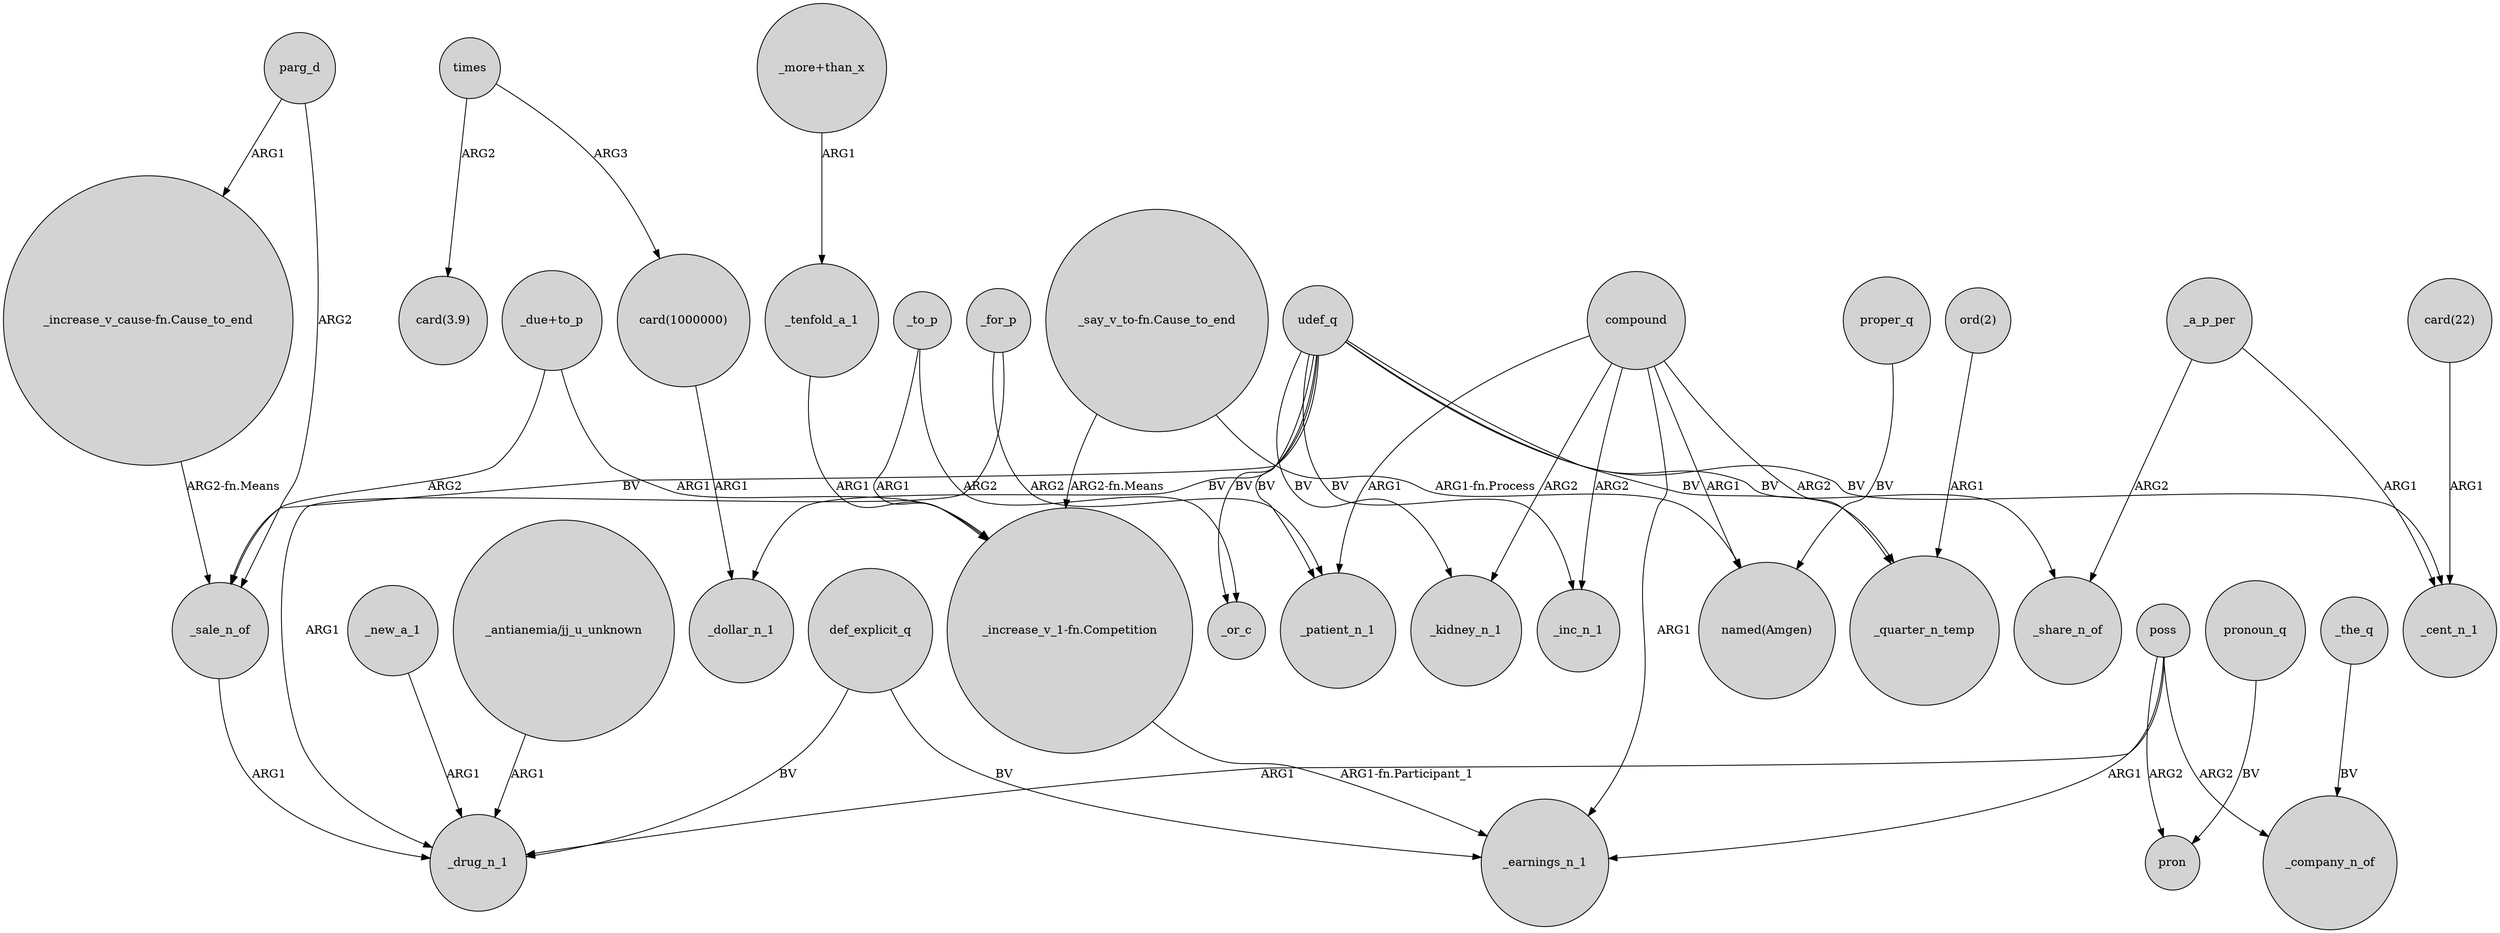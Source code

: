 digraph {
	node [shape=circle style=filled]
	times -> "card(3.9)" [label=ARG2]
	_for_p -> _patient_n_1 [label=ARG2]
	_to_p -> _or_c [label=ARG2]
	udef_q -> _patient_n_1 [label=BV]
	_a_p_per -> _cent_n_1 [label=ARG1]
	def_explicit_q -> _drug_n_1 [label=BV]
	times -> "card(1000000)" [label=ARG3]
	"card(22)" -> _cent_n_1 [label=ARG1]
	"_increase_v_1-fn.Competition" -> _earnings_n_1 [label="ARG1-fn.Participant_1"]
	udef_q -> _sale_n_of [label=BV]
	udef_q -> _kidney_n_1 [label=BV]
	udef_q -> _cent_n_1 [label=BV]
	parg_d -> "_increase_v_cause-fn.Cause_to_end" [label=ARG1]
	"_due+to_p" -> _sale_n_of [label=ARG2]
	udef_q -> _or_c [label=BV]
	_to_p -> "_increase_v_1-fn.Competition" [label=ARG1]
	pronoun_q -> pron [label=BV]
	udef_q -> _inc_n_1 [label=BV]
	poss -> pron [label=ARG2]
	parg_d -> _sale_n_of [label=ARG2]
	poss -> _company_n_of [label=ARG2]
	"_say_v_to-fn.Cause_to_end" -> "named(Amgen)" [label="ARG1-fn.Process"]
	compound -> _inc_n_1 [label=ARG2]
	compound -> _quarter_n_temp [label=ARG2]
	_a_p_per -> _share_n_of [label=ARG2]
	udef_q -> _share_n_of [label=BV]
	def_explicit_q -> _earnings_n_1 [label=BV]
	udef_q -> _dollar_n_1 [label=BV]
	poss -> _earnings_n_1 [label=ARG1]
	compound -> "named(Amgen)" [label=ARG1]
	"card(1000000)" -> _dollar_n_1 [label=ARG1]
	_new_a_1 -> _drug_n_1 [label=ARG1]
	"_say_v_to-fn.Cause_to_end" -> "_increase_v_1-fn.Competition" [label="ARG2-fn.Means"]
	_for_p -> _drug_n_1 [label=ARG1]
	"_due+to_p" -> "_increase_v_1-fn.Competition" [label=ARG1]
	compound -> _kidney_n_1 [label=ARG2]
	udef_q -> _quarter_n_temp [label=BV]
	"ord(2)" -> _quarter_n_temp [label=ARG1]
	poss -> _drug_n_1 [label=ARG1]
	compound -> _earnings_n_1 [label=ARG1]
	proper_q -> "named(Amgen)" [label=BV]
	"_more+than_x" -> _tenfold_a_1 [label=ARG1]
	_tenfold_a_1 -> "_increase_v_1-fn.Competition" [label=ARG1]
	"_antianemia/jj_u_unknown" -> _drug_n_1 [label=ARG1]
	compound -> _patient_n_1 [label=ARG1]
	_the_q -> _company_n_of [label=BV]
	"_increase_v_cause-fn.Cause_to_end" -> _sale_n_of [label="ARG2-fn.Means"]
	_sale_n_of -> _drug_n_1 [label=ARG1]
}
